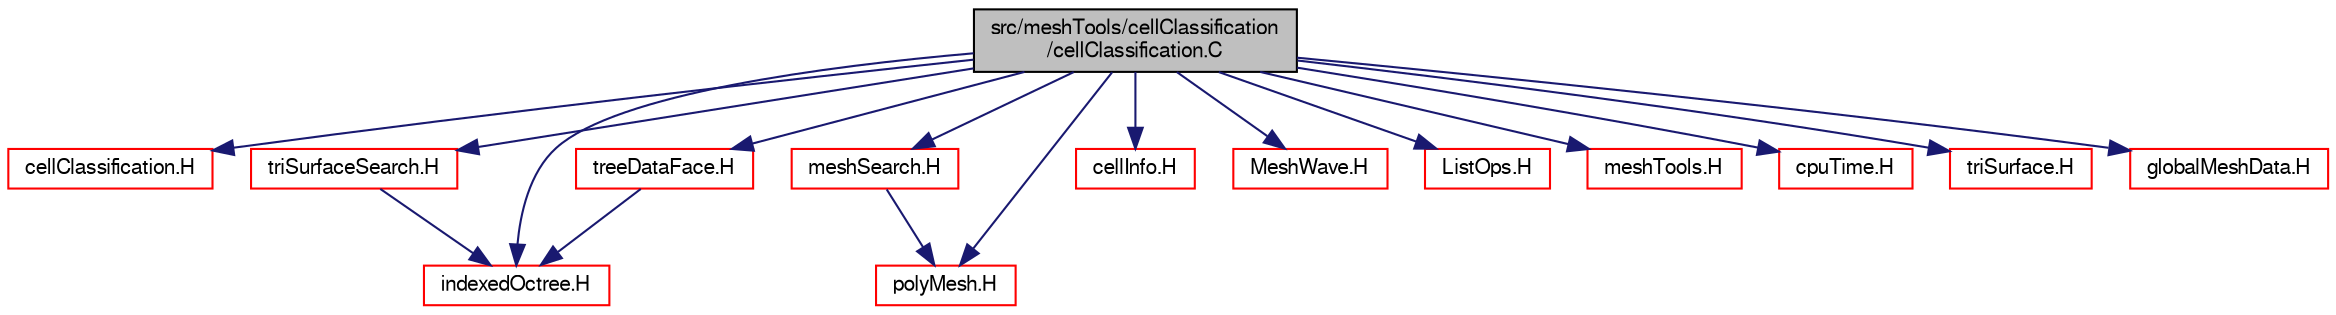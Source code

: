digraph "src/meshTools/cellClassification/cellClassification.C"
{
  bgcolor="transparent";
  edge [fontname="FreeSans",fontsize="10",labelfontname="FreeSans",labelfontsize="10"];
  node [fontname="FreeSans",fontsize="10",shape=record];
  Node0 [label="src/meshTools/cellClassification\l/cellClassification.C",height=0.2,width=0.4,color="black", fillcolor="grey75", style="filled", fontcolor="black"];
  Node0 -> Node1 [color="midnightblue",fontsize="10",style="solid",fontname="FreeSans"];
  Node1 [label="cellClassification.H",height=0.2,width=0.4,color="red",URL="$a07415.html"];
  Node0 -> Node148 [color="midnightblue",fontsize="10",style="solid",fontname="FreeSans"];
  Node148 [label="triSurfaceSearch.H",height=0.2,width=0.4,color="red",URL="$a08243.html"];
  Node148 -> Node151 [color="midnightblue",fontsize="10",style="solid",fontname="FreeSans"];
  Node151 [label="indexedOctree.H",height=0.2,width=0.4,color="red",URL="$a08387.html"];
  Node0 -> Node151 [color="midnightblue",fontsize="10",style="solid",fontname="FreeSans"];
  Node0 -> Node186 [color="midnightblue",fontsize="10",style="solid",fontname="FreeSans"];
  Node186 [label="treeDataFace.H",height=0.2,width=0.4,color="red",URL="$a07556.html"];
  Node186 -> Node151 [color="midnightblue",fontsize="10",style="solid",fontname="FreeSans"];
  Node0 -> Node202 [color="midnightblue",fontsize="10",style="solid",fontname="FreeSans"];
  Node202 [label="meshSearch.H",height=0.2,width=0.4,color="red",URL="$a07625.html"];
  Node202 -> Node203 [color="midnightblue",fontsize="10",style="solid",fontname="FreeSans"];
  Node203 [label="polyMesh.H",height=0.2,width=0.4,color="red",URL="$a11630.html"];
  Node0 -> Node251 [color="midnightblue",fontsize="10",style="solid",fontname="FreeSans"];
  Node251 [label="cellInfo.H",height=0.2,width=0.4,color="red",URL="$a07421.html"];
  Node0 -> Node203 [color="midnightblue",fontsize="10",style="solid",fontname="FreeSans"];
  Node0 -> Node253 [color="midnightblue",fontsize="10",style="solid",fontname="FreeSans"];
  Node253 [label="MeshWave.H",height=0.2,width=0.4,color="red",URL="$a07172.html"];
  Node0 -> Node82 [color="midnightblue",fontsize="10",style="solid",fontname="FreeSans"];
  Node82 [label="ListOps.H",height=0.2,width=0.4,color="red",URL="$a08687.html",tooltip="Various functions to operate on Lists. "];
  Node0 -> Node255 [color="midnightblue",fontsize="10",style="solid",fontname="FreeSans"];
  Node255 [label="meshTools.H",height=0.2,width=0.4,color="red",URL="$a07670.html"];
  Node0 -> Node256 [color="midnightblue",fontsize="10",style="solid",fontname="FreeSans"];
  Node256 [label="cpuTime.H",height=0.2,width=0.4,color="red",URL="$a12887.html"];
  Node0 -> Node168 [color="midnightblue",fontsize="10",style="solid",fontname="FreeSans"];
  Node168 [label="triSurface.H",height=0.2,width=0.4,color="red",URL="$a17024.html"];
  Node0 -> Node259 [color="midnightblue",fontsize="10",style="solid",fontname="FreeSans"];
  Node259 [label="globalMeshData.H",height=0.2,width=0.4,color="red",URL="$a11534.html"];
}
